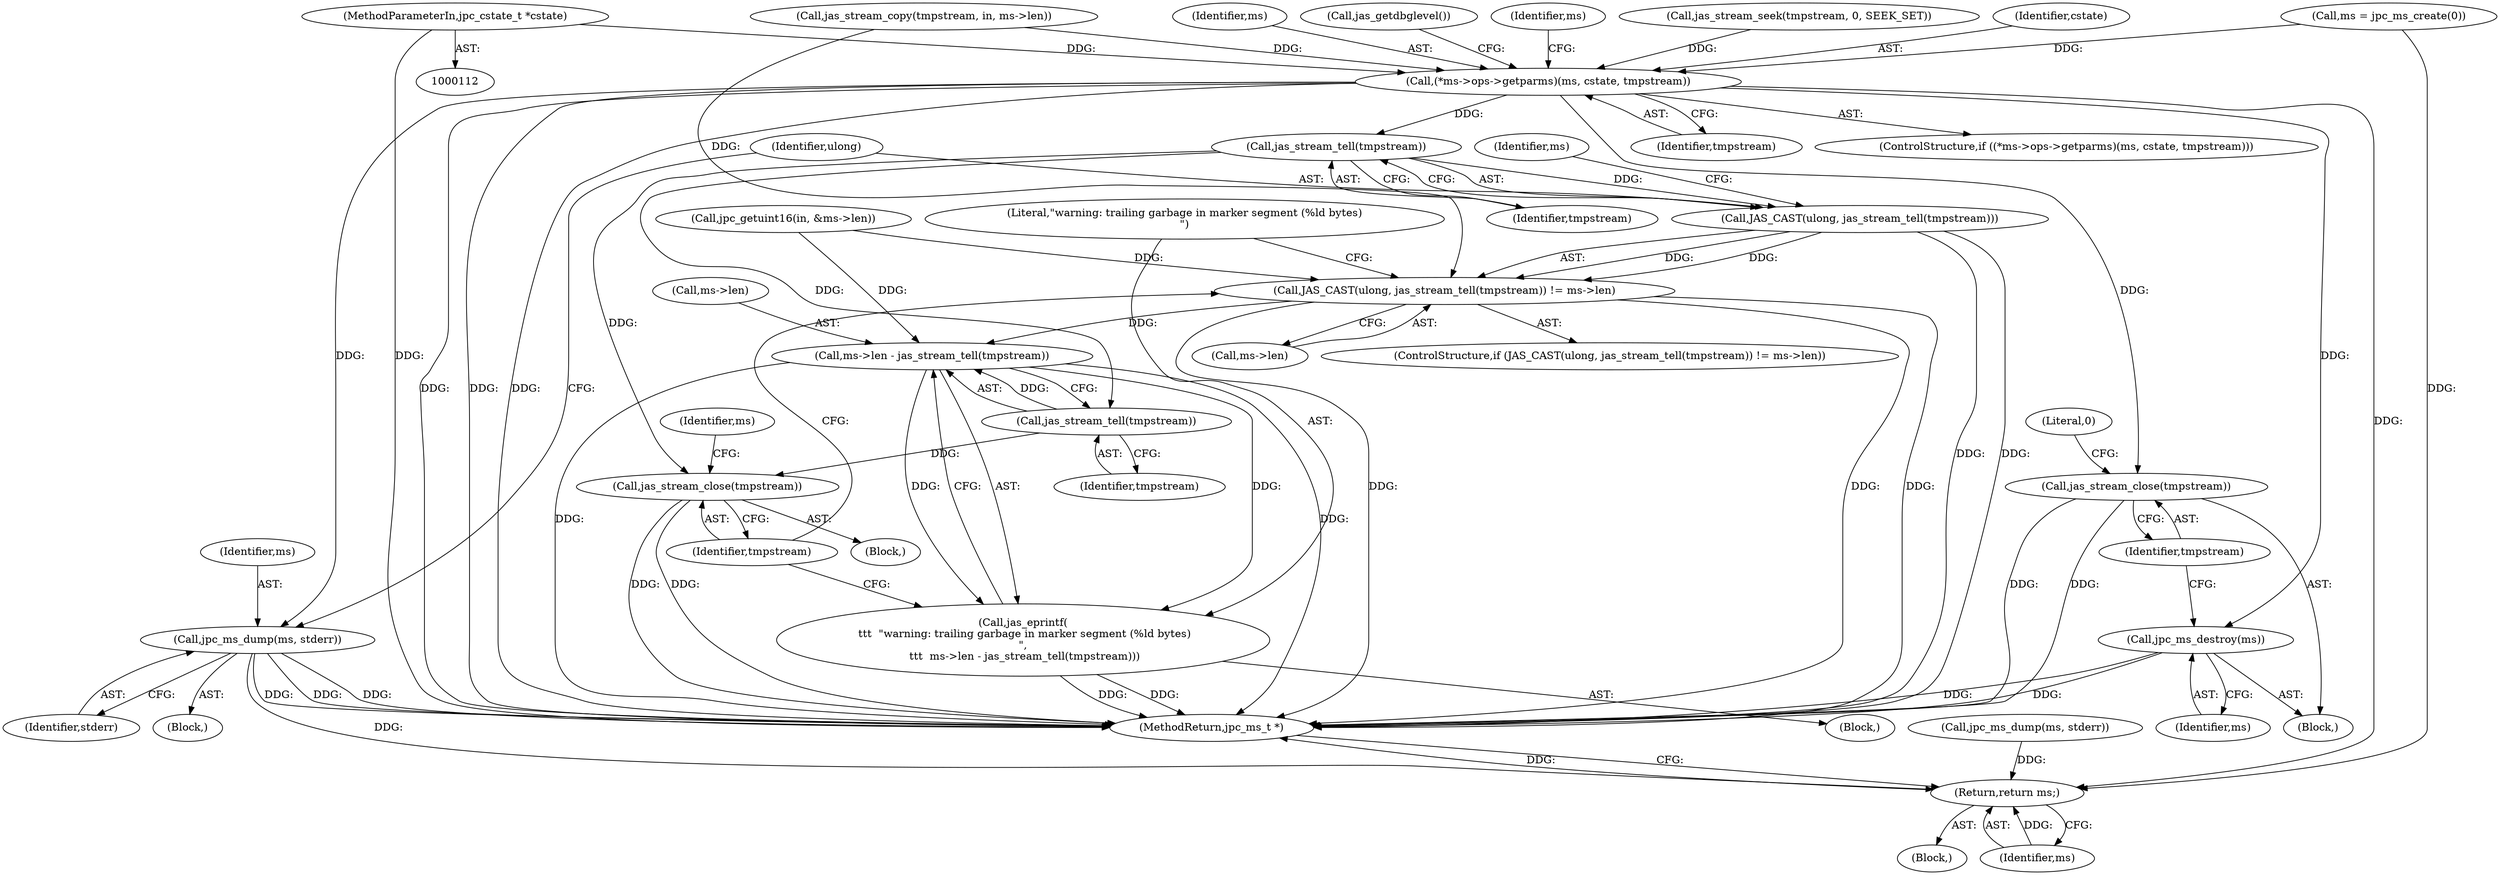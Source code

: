 digraph "0_jasper_d42b2388f7f8e0332c846675133acea151fc557a_34@pointer" {
"1000114" [label="(MethodParameterIn,jpc_cstate_t *cstate)"];
"1000229" [label="(Call,(*ms->ops->getparms)(ms, cstate, tmpstream))"];
"1000239" [label="(Call,jpc_ms_destroy(ms))"];
"1000241" [label="(Call,jas_stream_close(tmpstream))"];
"1000250" [label="(Call,jpc_ms_dump(ms, stderr))"];
"1000306" [label="(Return,return ms;)"];
"1000257" [label="(Call,jas_stream_tell(tmpstream))"];
"1000255" [label="(Call,JAS_CAST(ulong, jas_stream_tell(tmpstream)))"];
"1000254" [label="(Call,JAS_CAST(ulong, jas_stream_tell(tmpstream)) != ms->len)"];
"1000265" [label="(Call,ms->len - jas_stream_tell(tmpstream))"];
"1000263" [label="(Call,jas_eprintf(\n \t\t\t  \"warning: trailing garbage in marker segment (%ld bytes)\n\",\n \t\t\t  ms->len - jas_stream_tell(tmpstream)))"];
"1000269" [label="(Call,jas_stream_tell(tmpstream))"];
"1000271" [label="(Call,jas_stream_close(tmpstream))"];
"1000209" [label="(Call,jas_stream_copy(tmpstream, in, ms->len))"];
"1000174" [label="(Call,jpc_getuint16(in, &ms->len))"];
"1000264" [label="(Literal,\"warning: trailing garbage in marker segment (%ld bytes)\n\")"];
"1000265" [label="(Call,ms->len - jas_stream_tell(tmpstream))"];
"1000115" [label="(Block,)"];
"1000271" [label="(Call,jas_stream_close(tmpstream))"];
"1000291" [label="(Identifier,ms)"];
"1000257" [label="(Call,jas_stream_tell(tmpstream))"];
"1000255" [label="(Call,JAS_CAST(ulong, jas_stream_tell(tmpstream)))"];
"1000307" [label="(Identifier,ms)"];
"1000262" [label="(Block,)"];
"1000256" [label="(Identifier,ulong)"];
"1000269" [label="(Call,jas_stream_tell(tmpstream))"];
"1000240" [label="(Identifier,ms)"];
"1000285" [label="(Call,jpc_ms_dump(ms, stderr))"];
"1000216" [label="(Call,jas_stream_seek(tmpstream, 0, SEEK_SET))"];
"1000171" [label="(Block,)"];
"1000231" [label="(Identifier,cstate)"];
"1000241" [label="(Call,jas_stream_close(tmpstream))"];
"1000251" [label="(Identifier,ms)"];
"1000254" [label="(Call,JAS_CAST(ulong, jas_stream_tell(tmpstream)) != ms->len)"];
"1000242" [label="(Identifier,tmpstream)"];
"1000233" [label="(Block,)"];
"1000259" [label="(Call,ms->len)"];
"1000253" [label="(ControlStructure,if (JAS_CAST(ulong, jas_stream_tell(tmpstream)) != ms->len))"];
"1000239" [label="(Call,jpc_ms_destroy(ms))"];
"1000252" [label="(Identifier,stderr)"];
"1000230" [label="(Identifier,ms)"];
"1000250" [label="(Call,jpc_ms_dump(ms, stderr))"];
"1000121" [label="(Call,ms = jpc_ms_create(0))"];
"1000247" [label="(Call,jas_getdbglevel())"];
"1000229" [label="(Call,(*ms->ops->getparms)(ms, cstate, tmpstream))"];
"1000114" [label="(MethodParameterIn,jpc_cstate_t *cstate)"];
"1000263" [label="(Call,jas_eprintf(\n \t\t\t  \"warning: trailing garbage in marker segment (%ld bytes)\n\",\n \t\t\t  ms->len - jas_stream_tell(tmpstream)))"];
"1000244" [label="(Literal,0)"];
"1000308" [label="(MethodReturn,jpc_ms_t *)"];
"1000272" [label="(Identifier,tmpstream)"];
"1000306" [label="(Return,return ms;)"];
"1000258" [label="(Identifier,tmpstream)"];
"1000260" [label="(Identifier,ms)"];
"1000232" [label="(Identifier,tmpstream)"];
"1000270" [label="(Identifier,tmpstream)"];
"1000236" [label="(Identifier,ms)"];
"1000249" [label="(Block,)"];
"1000228" [label="(ControlStructure,if ((*ms->ops->getparms)(ms, cstate, tmpstream)))"];
"1000266" [label="(Call,ms->len)"];
"1000114" -> "1000112"  [label="AST: "];
"1000114" -> "1000308"  [label="DDG: "];
"1000114" -> "1000229"  [label="DDG: "];
"1000229" -> "1000228"  [label="AST: "];
"1000229" -> "1000232"  [label="CFG: "];
"1000230" -> "1000229"  [label="AST: "];
"1000231" -> "1000229"  [label="AST: "];
"1000232" -> "1000229"  [label="AST: "];
"1000236" -> "1000229"  [label="CFG: "];
"1000247" -> "1000229"  [label="CFG: "];
"1000229" -> "1000308"  [label="DDG: "];
"1000229" -> "1000308"  [label="DDG: "];
"1000229" -> "1000308"  [label="DDG: "];
"1000121" -> "1000229"  [label="DDG: "];
"1000209" -> "1000229"  [label="DDG: "];
"1000216" -> "1000229"  [label="DDG: "];
"1000229" -> "1000239"  [label="DDG: "];
"1000229" -> "1000241"  [label="DDG: "];
"1000229" -> "1000250"  [label="DDG: "];
"1000229" -> "1000257"  [label="DDG: "];
"1000229" -> "1000306"  [label="DDG: "];
"1000239" -> "1000233"  [label="AST: "];
"1000239" -> "1000240"  [label="CFG: "];
"1000240" -> "1000239"  [label="AST: "];
"1000242" -> "1000239"  [label="CFG: "];
"1000239" -> "1000308"  [label="DDG: "];
"1000239" -> "1000308"  [label="DDG: "];
"1000241" -> "1000233"  [label="AST: "];
"1000241" -> "1000242"  [label="CFG: "];
"1000242" -> "1000241"  [label="AST: "];
"1000244" -> "1000241"  [label="CFG: "];
"1000241" -> "1000308"  [label="DDG: "];
"1000241" -> "1000308"  [label="DDG: "];
"1000250" -> "1000249"  [label="AST: "];
"1000250" -> "1000252"  [label="CFG: "];
"1000251" -> "1000250"  [label="AST: "];
"1000252" -> "1000250"  [label="AST: "];
"1000256" -> "1000250"  [label="CFG: "];
"1000250" -> "1000308"  [label="DDG: "];
"1000250" -> "1000308"  [label="DDG: "];
"1000250" -> "1000308"  [label="DDG: "];
"1000250" -> "1000306"  [label="DDG: "];
"1000306" -> "1000115"  [label="AST: "];
"1000306" -> "1000307"  [label="CFG: "];
"1000307" -> "1000306"  [label="AST: "];
"1000308" -> "1000306"  [label="CFG: "];
"1000306" -> "1000308"  [label="DDG: "];
"1000307" -> "1000306"  [label="DDG: "];
"1000285" -> "1000306"  [label="DDG: "];
"1000121" -> "1000306"  [label="DDG: "];
"1000257" -> "1000255"  [label="AST: "];
"1000257" -> "1000258"  [label="CFG: "];
"1000258" -> "1000257"  [label="AST: "];
"1000255" -> "1000257"  [label="CFG: "];
"1000257" -> "1000255"  [label="DDG: "];
"1000257" -> "1000269"  [label="DDG: "];
"1000257" -> "1000271"  [label="DDG: "];
"1000255" -> "1000254"  [label="AST: "];
"1000256" -> "1000255"  [label="AST: "];
"1000260" -> "1000255"  [label="CFG: "];
"1000255" -> "1000308"  [label="DDG: "];
"1000255" -> "1000308"  [label="DDG: "];
"1000255" -> "1000254"  [label="DDG: "];
"1000255" -> "1000254"  [label="DDG: "];
"1000254" -> "1000253"  [label="AST: "];
"1000254" -> "1000259"  [label="CFG: "];
"1000259" -> "1000254"  [label="AST: "];
"1000264" -> "1000254"  [label="CFG: "];
"1000272" -> "1000254"  [label="CFG: "];
"1000254" -> "1000308"  [label="DDG: "];
"1000254" -> "1000308"  [label="DDG: "];
"1000254" -> "1000308"  [label="DDG: "];
"1000174" -> "1000254"  [label="DDG: "];
"1000209" -> "1000254"  [label="DDG: "];
"1000254" -> "1000265"  [label="DDG: "];
"1000265" -> "1000263"  [label="AST: "];
"1000265" -> "1000269"  [label="CFG: "];
"1000266" -> "1000265"  [label="AST: "];
"1000269" -> "1000265"  [label="AST: "];
"1000263" -> "1000265"  [label="CFG: "];
"1000265" -> "1000308"  [label="DDG: "];
"1000265" -> "1000308"  [label="DDG: "];
"1000265" -> "1000263"  [label="DDG: "];
"1000265" -> "1000263"  [label="DDG: "];
"1000174" -> "1000265"  [label="DDG: "];
"1000269" -> "1000265"  [label="DDG: "];
"1000263" -> "1000262"  [label="AST: "];
"1000264" -> "1000263"  [label="AST: "];
"1000272" -> "1000263"  [label="CFG: "];
"1000263" -> "1000308"  [label="DDG: "];
"1000263" -> "1000308"  [label="DDG: "];
"1000269" -> "1000270"  [label="CFG: "];
"1000270" -> "1000269"  [label="AST: "];
"1000269" -> "1000271"  [label="DDG: "];
"1000271" -> "1000171"  [label="AST: "];
"1000271" -> "1000272"  [label="CFG: "];
"1000272" -> "1000271"  [label="AST: "];
"1000291" -> "1000271"  [label="CFG: "];
"1000271" -> "1000308"  [label="DDG: "];
"1000271" -> "1000308"  [label="DDG: "];
}
